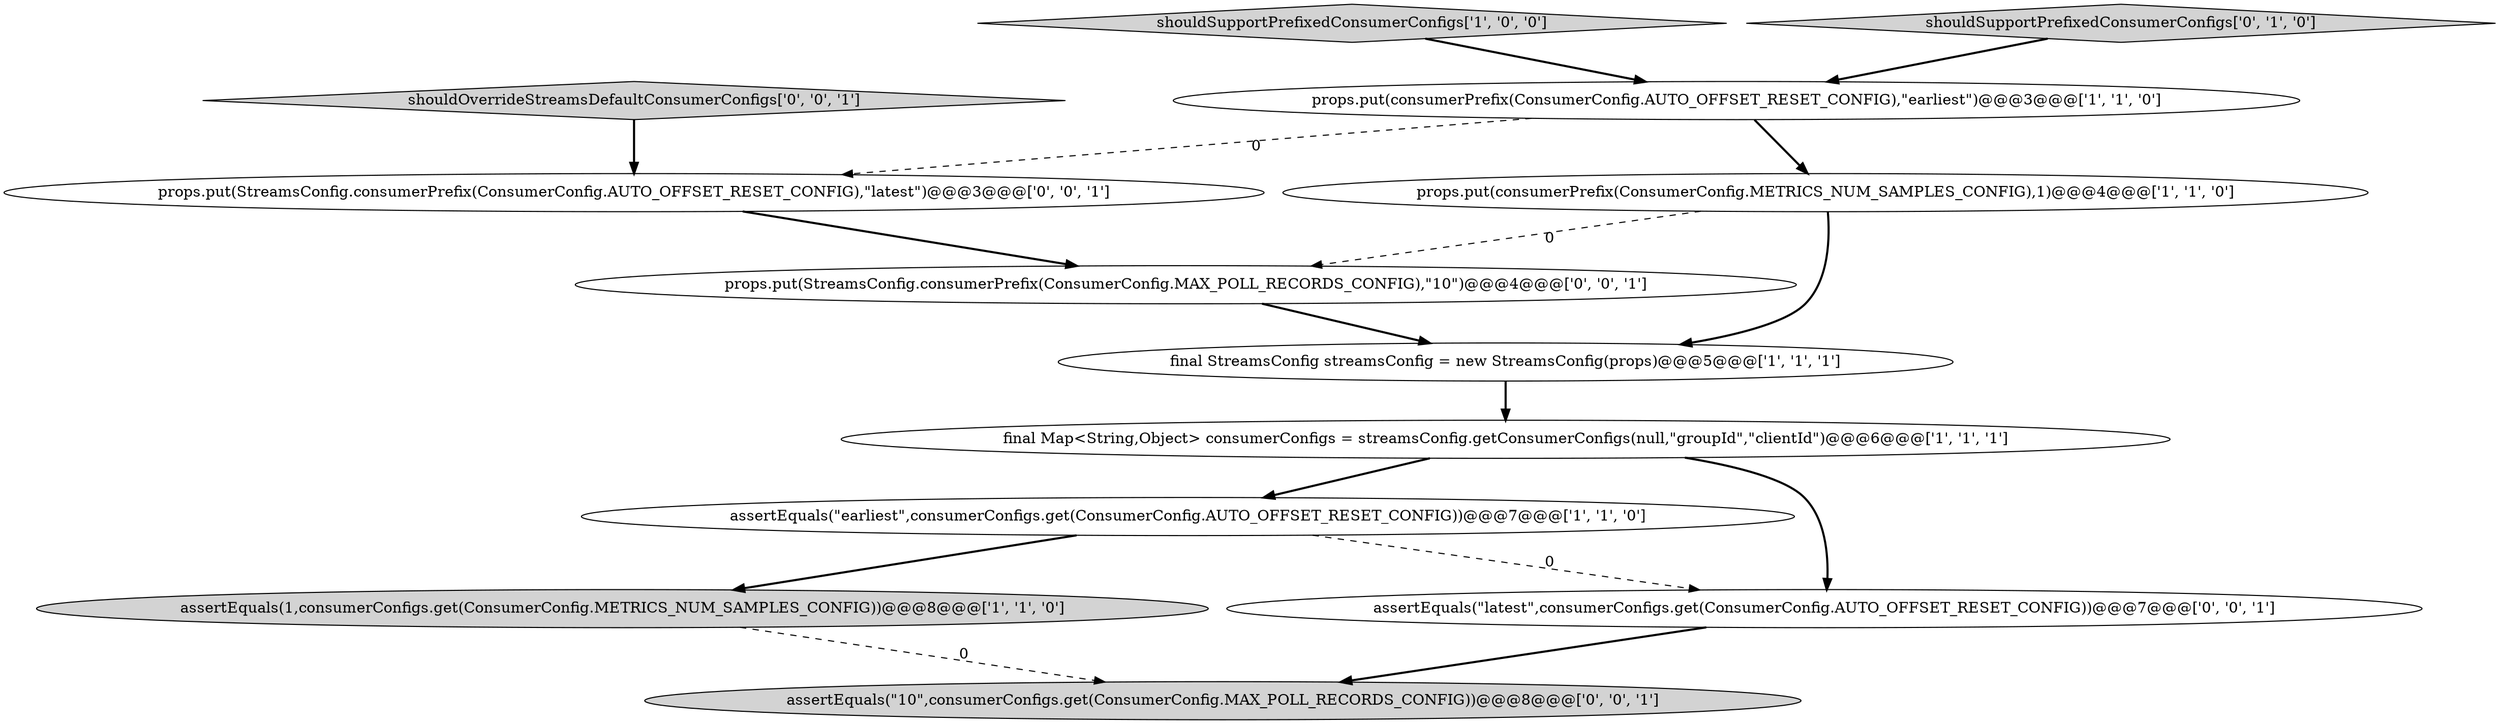 digraph {
12 [style = filled, label = "shouldOverrideStreamsDefaultConsumerConfigs['0', '0', '1']", fillcolor = lightgray, shape = diamond image = "AAA0AAABBB3BBB"];
1 [style = filled, label = "final StreamsConfig streamsConfig = new StreamsConfig(props)@@@5@@@['1', '1', '1']", fillcolor = white, shape = ellipse image = "AAA0AAABBB1BBB"];
4 [style = filled, label = "shouldSupportPrefixedConsumerConfigs['1', '0', '0']", fillcolor = lightgray, shape = diamond image = "AAA0AAABBB1BBB"];
10 [style = filled, label = "assertEquals(\"10\",consumerConfigs.get(ConsumerConfig.MAX_POLL_RECORDS_CONFIG))@@@8@@@['0', '0', '1']", fillcolor = lightgray, shape = ellipse image = "AAA0AAABBB3BBB"];
9 [style = filled, label = "props.put(StreamsConfig.consumerPrefix(ConsumerConfig.AUTO_OFFSET_RESET_CONFIG),\"latest\")@@@3@@@['0', '0', '1']", fillcolor = white, shape = ellipse image = "AAA0AAABBB3BBB"];
3 [style = filled, label = "assertEquals(\"earliest\",consumerConfigs.get(ConsumerConfig.AUTO_OFFSET_RESET_CONFIG))@@@7@@@['1', '1', '0']", fillcolor = white, shape = ellipse image = "AAA0AAABBB1BBB"];
7 [style = filled, label = "shouldSupportPrefixedConsumerConfigs['0', '1', '0']", fillcolor = lightgray, shape = diamond image = "AAA0AAABBB2BBB"];
11 [style = filled, label = "props.put(StreamsConfig.consumerPrefix(ConsumerConfig.MAX_POLL_RECORDS_CONFIG),\"10\")@@@4@@@['0', '0', '1']", fillcolor = white, shape = ellipse image = "AAA0AAABBB3BBB"];
5 [style = filled, label = "props.put(consumerPrefix(ConsumerConfig.AUTO_OFFSET_RESET_CONFIG),\"earliest\")@@@3@@@['1', '1', '0']", fillcolor = white, shape = ellipse image = "AAA0AAABBB1BBB"];
6 [style = filled, label = "props.put(consumerPrefix(ConsumerConfig.METRICS_NUM_SAMPLES_CONFIG),1)@@@4@@@['1', '1', '0']", fillcolor = white, shape = ellipse image = "AAA0AAABBB1BBB"];
8 [style = filled, label = "assertEquals(\"latest\",consumerConfigs.get(ConsumerConfig.AUTO_OFFSET_RESET_CONFIG))@@@7@@@['0', '0', '1']", fillcolor = white, shape = ellipse image = "AAA0AAABBB3BBB"];
2 [style = filled, label = "final Map<String,Object> consumerConfigs = streamsConfig.getConsumerConfigs(null,\"groupId\",\"clientId\")@@@6@@@['1', '1', '1']", fillcolor = white, shape = ellipse image = "AAA0AAABBB1BBB"];
0 [style = filled, label = "assertEquals(1,consumerConfigs.get(ConsumerConfig.METRICS_NUM_SAMPLES_CONFIG))@@@8@@@['1', '1', '0']", fillcolor = lightgray, shape = ellipse image = "AAA0AAABBB1BBB"];
3->8 [style = dashed, label="0"];
6->1 [style = bold, label=""];
8->10 [style = bold, label=""];
5->9 [style = dashed, label="0"];
1->2 [style = bold, label=""];
7->5 [style = bold, label=""];
5->6 [style = bold, label=""];
9->11 [style = bold, label=""];
12->9 [style = bold, label=""];
11->1 [style = bold, label=""];
4->5 [style = bold, label=""];
0->10 [style = dashed, label="0"];
3->0 [style = bold, label=""];
2->3 [style = bold, label=""];
2->8 [style = bold, label=""];
6->11 [style = dashed, label="0"];
}
